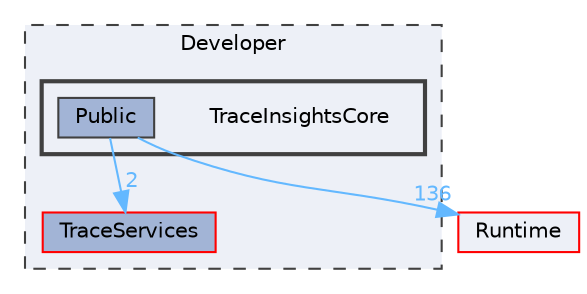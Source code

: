 digraph "TraceInsightsCore"
{
 // INTERACTIVE_SVG=YES
 // LATEX_PDF_SIZE
  bgcolor="transparent";
  edge [fontname=Helvetica,fontsize=10,labelfontname=Helvetica,labelfontsize=10];
  node [fontname=Helvetica,fontsize=10,shape=box,height=0.2,width=0.4];
  compound=true
  subgraph clusterdir_ed364dfe916ed2c6b8f8391d8776f150 {
    graph [ bgcolor="#edf0f7", pencolor="grey25", label="Developer", fontname=Helvetica,fontsize=10 style="filled,dashed", URL="dir_ed364dfe916ed2c6b8f8391d8776f150.html",tooltip=""]
  dir_02ed04284a67ebd20cd28861599f6693 [label="TraceServices", fillcolor="#a2b4d6", color="red", style="filled", URL="dir_02ed04284a67ebd20cd28861599f6693.html",tooltip=""];
  subgraph clusterdir_88b7bc3c4cef27a42653d3a06d9ec39c {
    graph [ bgcolor="#edf0f7", pencolor="grey25", label="", fontname=Helvetica,fontsize=10 style="filled,bold", URL="dir_88b7bc3c4cef27a42653d3a06d9ec39c.html",tooltip=""]
    dir_88b7bc3c4cef27a42653d3a06d9ec39c [shape=plaintext, label="TraceInsightsCore"];
  dir_64f0a329c7d4608f033275e09dbc393e [label="Public", fillcolor="#a2b4d6", color="grey25", style="filled", URL="dir_64f0a329c7d4608f033275e09dbc393e.html",tooltip=""];
  }
  }
  dir_7536b172fbd480bfd146a1b1acd6856b [label="Runtime", fillcolor="#edf0f7", color="red", style="filled", URL="dir_7536b172fbd480bfd146a1b1acd6856b.html",tooltip=""];
  dir_64f0a329c7d4608f033275e09dbc393e->dir_7536b172fbd480bfd146a1b1acd6856b [headlabel="136", labeldistance=1.5 headhref="dir_000916_000984.html" href="dir_000916_000984.html" color="steelblue1" fontcolor="steelblue1"];
  dir_64f0a329c7d4608f033275e09dbc393e->dir_02ed04284a67ebd20cd28861599f6693 [headlabel="2", labeldistance=1.5 headhref="dir_000916_001195.html" href="dir_000916_001195.html" color="steelblue1" fontcolor="steelblue1"];
}
